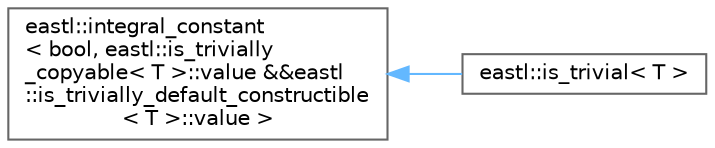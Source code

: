 digraph "类继承关系图"
{
 // LATEX_PDF_SIZE
  bgcolor="transparent";
  edge [fontname=Helvetica,fontsize=10,labelfontname=Helvetica,labelfontsize=10];
  node [fontname=Helvetica,fontsize=10,shape=box,height=0.2,width=0.4];
  rankdir="LR";
  Node0 [id="Node000000",label="eastl::integral_constant\l\< bool, eastl::is_trivially\l_copyable\< T \>::value &&eastl\l::is_trivially_default_constructible\l\< T \>::value \>",height=0.2,width=0.4,color="grey40", fillcolor="white", style="filled",URL="$structeastl_1_1integral__constant.html",tooltip=" "];
  Node0 -> Node1 [id="edge765_Node000000_Node000001",dir="back",color="steelblue1",style="solid",tooltip=" "];
  Node1 [id="Node000001",label="eastl::is_trivial\< T \>",height=0.2,width=0.4,color="grey40", fillcolor="white", style="filled",URL="$structeastl_1_1is__trivial.html",tooltip=" "];
}
